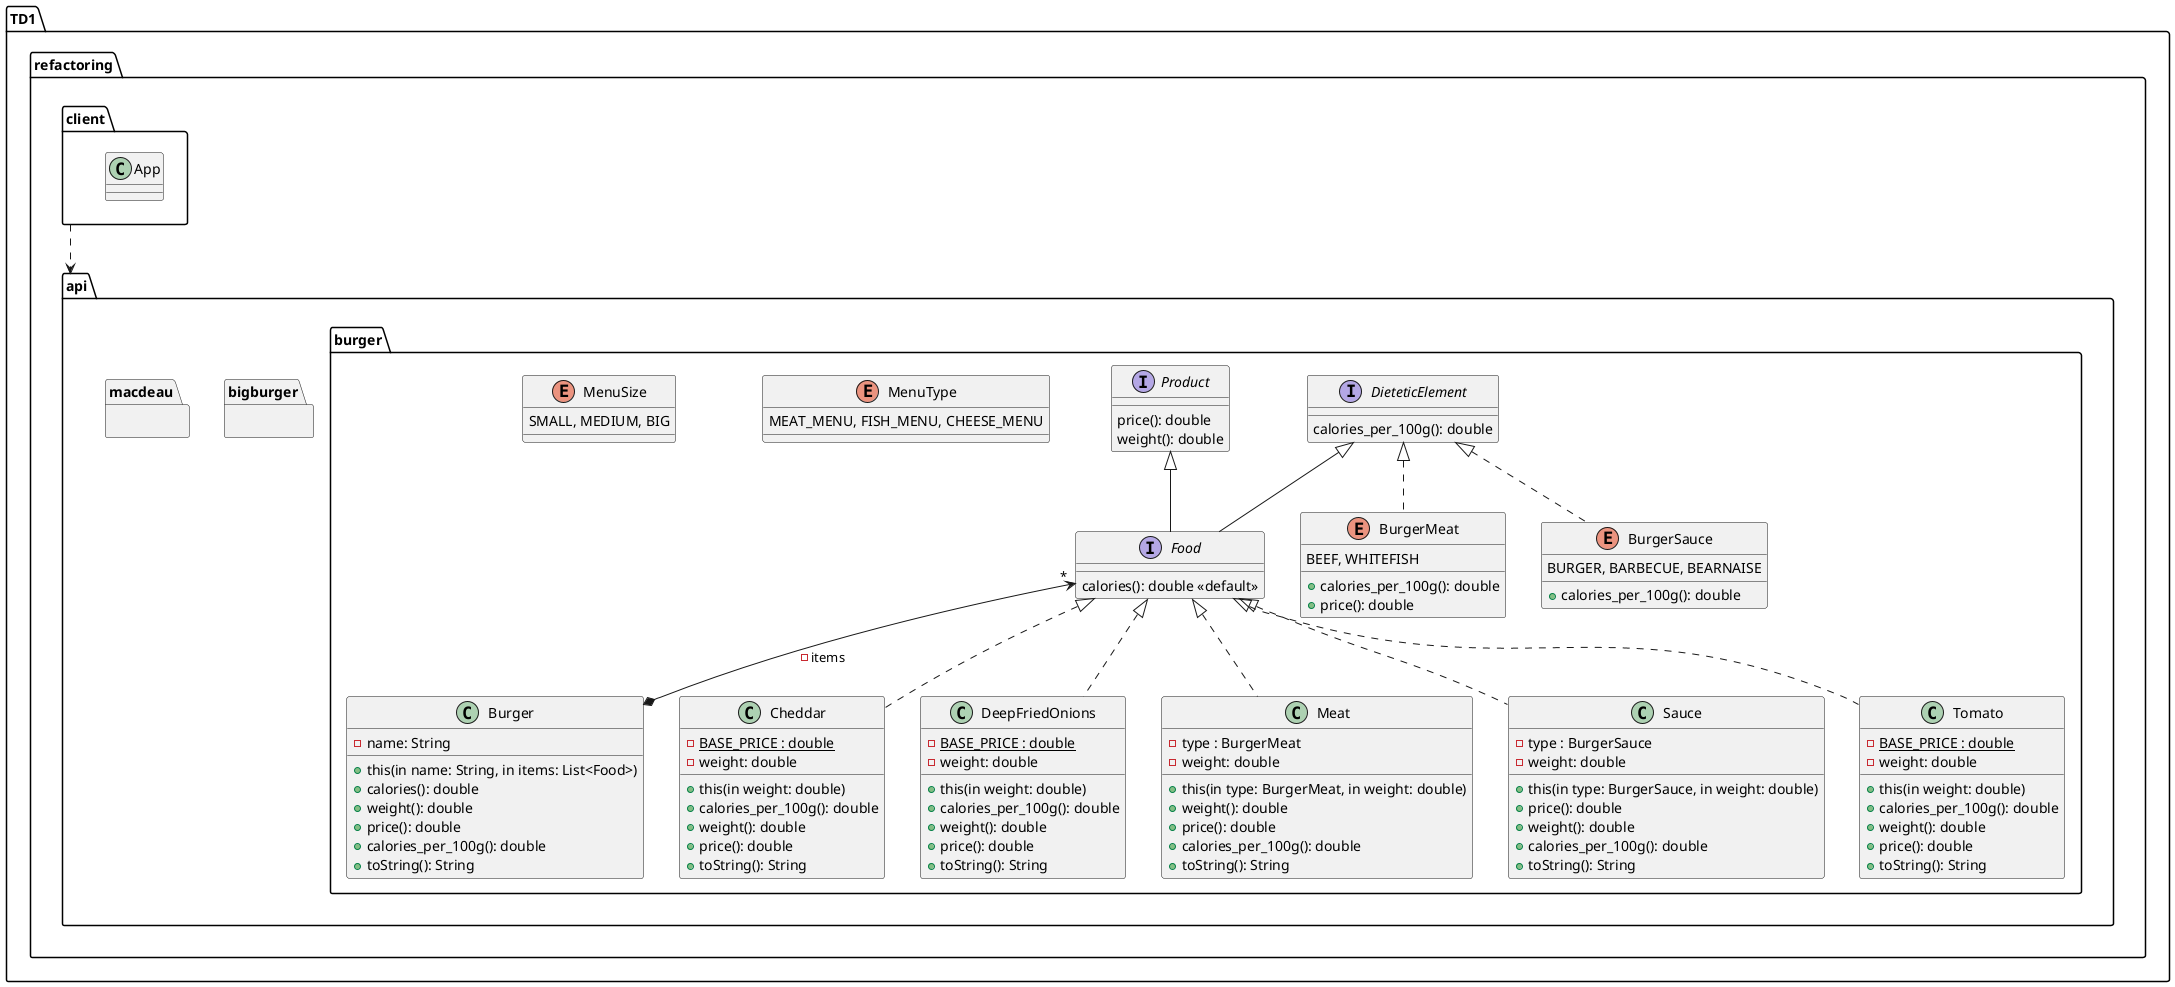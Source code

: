 @startuml TD1Refactoring
package TD1 {
  package refactoring {
    package api {
        package bigburger {

        }

        package macdeau {

        }

        package burger {
            interface DieteticElement{
                calories_per_100g(): double
            }

            interface Product{
                price(): double
                weight(): double
            }

            interface Food extends DieteticElement, Product{
                calories(): double <<default>>
            }

            class Burger{
                -name: String

                +this(in name: String, in items: List<Food>)
                +calories(): double
                +weight(): double
                +price(): double
                +calories_per_100g(): double
                +toString(): String
            }

            class Cheddar implements Food {
                -BASE_PRICE : double {static}
                -weight: double

                +this(in weight: double)
                +calories_per_100g(): double
                +weight(): double
                +price(): double
                +toString(): String
            }

            class DeepFriedOnions implements Food {
                -BASE_PRICE : double {static}
                -weight: double

                +this(in weight: double)
                +calories_per_100g(): double
                +weight(): double
                +price(): double
                +toString(): String
            }

            class Meat implements Food {
                -type : BurgerMeat
                -weight: double

                +this(in type: BurgerMeat, in weight: double)
                +weight(): double
                +price(): double
                +calories_per_100g(): double
                +toString(): String
            }

            class Sauce implements Food {
                -type : BurgerSauce
                -weight: double

                +this(in type: BurgerSauce, in weight: double)
                +price(): double
                +weight(): double
                +calories_per_100g(): double
                +toString(): String
            }

            class Tomato implements Food {
                -BASE_PRICE : double {static}
                -weight: double

                +this(in weight: double)
                +calories_per_100g(): double
                +weight(): double
                +price(): double
                +toString(): String
            }

            enum BurgerMeat implements DieteticElement{
                BEEF, WHITEFISH

                +calories_per_100g(): double
                +price(): double
            }

            enum BurgerSauce implements DieteticElement{
                BURGER, BARBECUE, BEARNAISE

                +calories_per_100g(): double
            }

            enum MenuType{
                MEAT_MENU, FISH_MENU, CHEESE_MENU
            }

            enum MenuSize{
                SMALL, MEDIUM, BIG
            }

        }

        Food "*" <--*  Burger : -items

    }

    package client {
        class App
    }

  }

  client ..> api

}



@enduml
